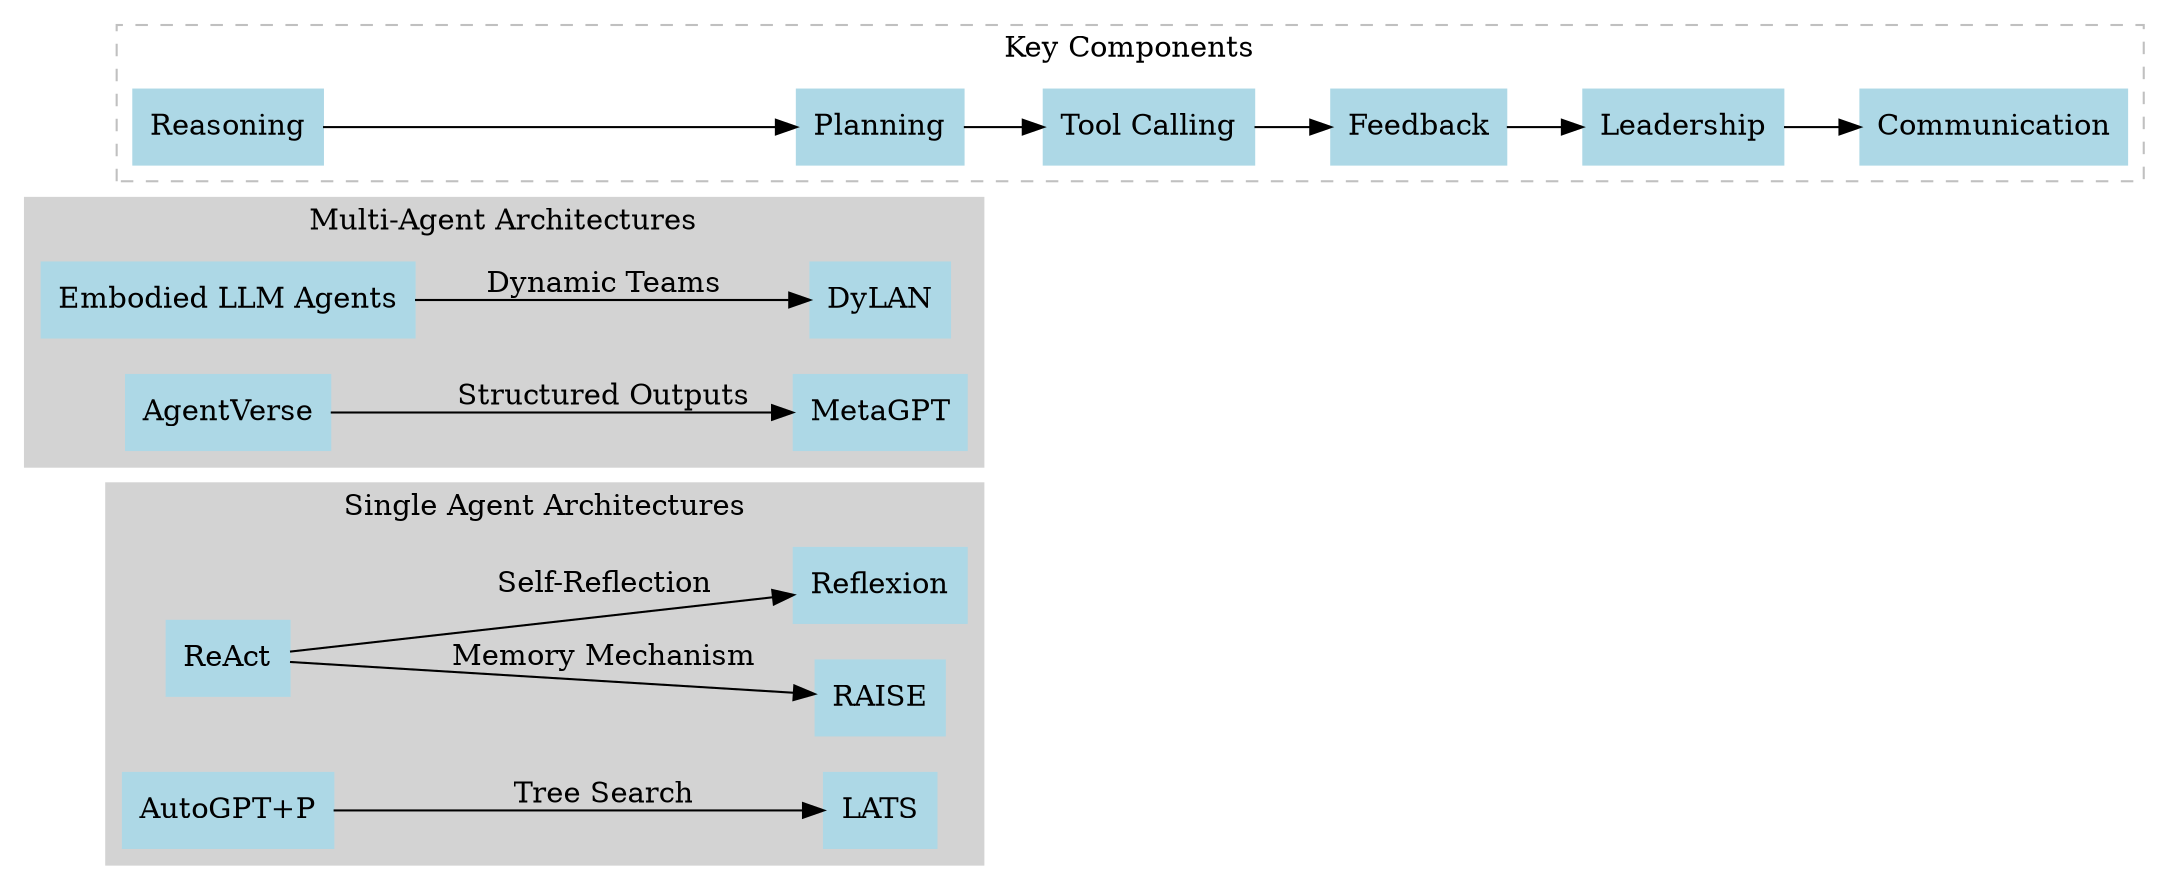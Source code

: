 digraph AI_Agent_Architectures {
    rankdir=LR;
    node [shape=box, style=filled, color=lightblue];

    subgraph cluster_0 {
        label = "Single Agent Architectures";
        style=filled;
        color=lightgrey;
        
        ReAct [label="ReAct"];
        RAISE [label="RAISE"];
        Reflexion [label="Reflexion"];
        AutoGPT_P [label="AutoGPT+P"];
        LATS [label="LATS"];
        
        ReAct -> RAISE [label="Memory Mechanism"];
        ReAct -> Reflexion [label="Self-Reflection"];
        AutoGPT_P -> LATS [label="Tree Search"];
    }

    subgraph cluster_1 {
        label = "Multi-Agent Architectures";
        style=filled;
        color=lightgrey;
        
        Embodied_LLM [label="Embodied LLM Agents"];
        DyLAN [label="DyLAN"];
        AgentVerse [label="AgentVerse"];
        MetaGPT [label="MetaGPT"];
        
        Embodied_LLM -> DyLAN [label="Dynamic Teams"];
        AgentVerse -> MetaGPT [label="Structured Outputs"];
    }

    subgraph cluster_2 {
        label = "Key Components";
        style=dashed;
        color=grey;
        
        Reasoning [label="Reasoning"];
        Planning [label="Planning"];
        Tool_Calling [label="Tool Calling"];
        Feedback [label="Feedback"];
        Leadership [label="Leadership"];
        Communication [label="Communication"];
        
        Reasoning -> Planning;
        Planning -> Tool_Calling;
        Tool_Calling -> Feedback;
        Feedback -> Leadership;
        Leadership -> Communication;
    }
}